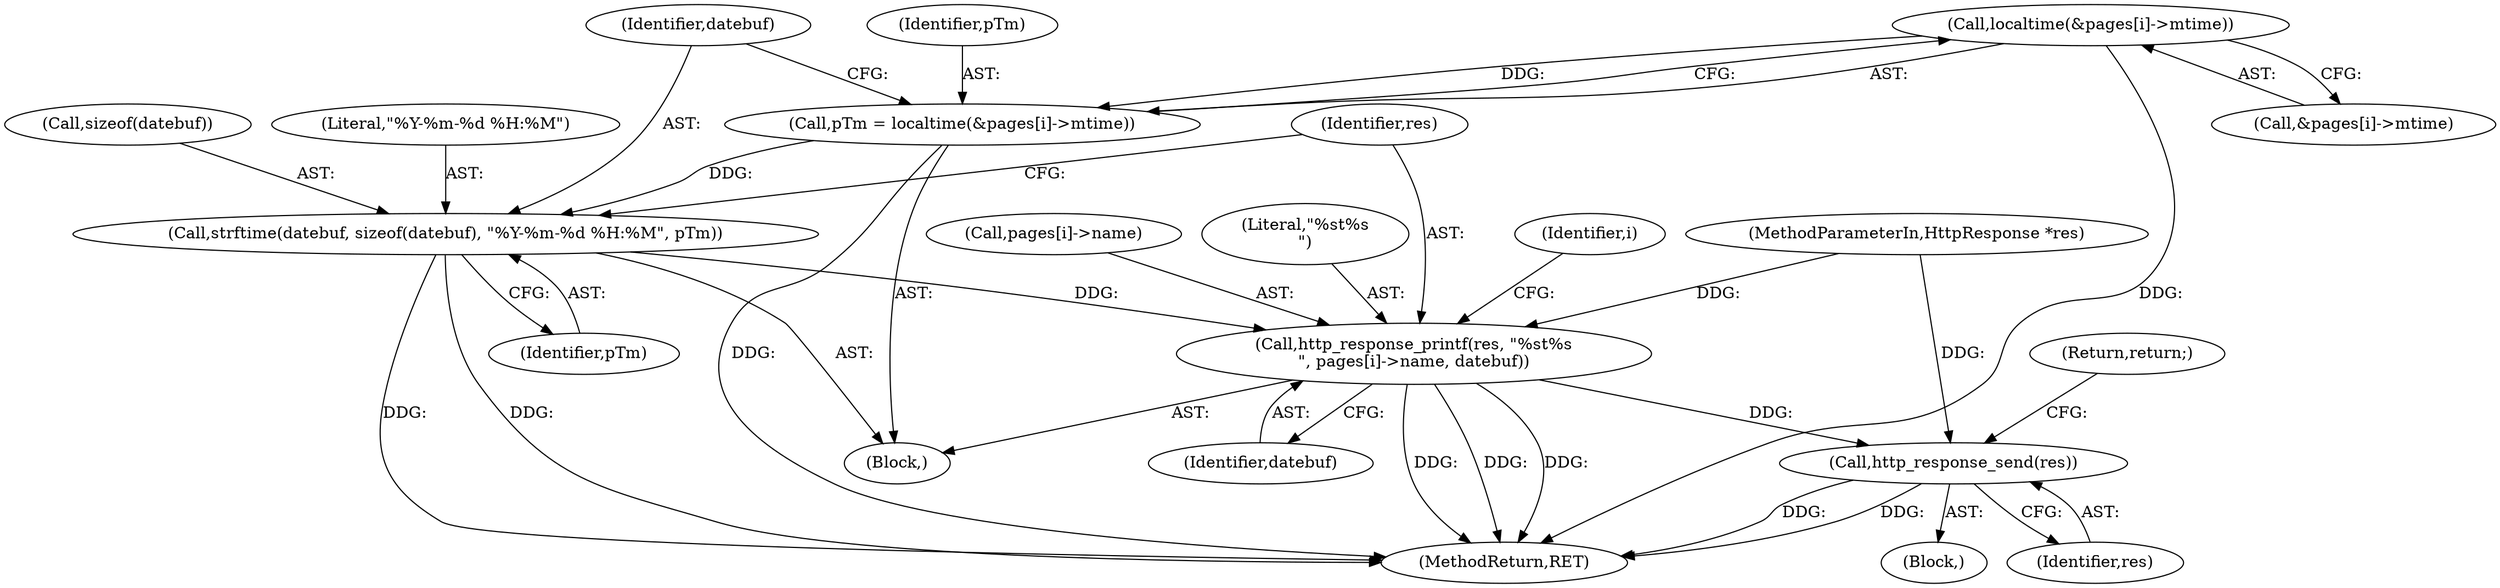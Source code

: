 digraph "0_didiwiki_5e5c796617e1712905dc5462b94bd5e6c08d15ea_0@array" {
"1000319" [label="(Call,localtime(&pages[i]->mtime))"];
"1000317" [label="(Call,pTm = localtime(&pages[i]->mtime))"];
"1000326" [label="(Call,strftime(datebuf, sizeof(datebuf), \"%Y-%m-%d %H:%M\", pTm))"];
"1000332" [label="(Call,http_response_printf(res, \"%s\t%s\n\", pages[i]->name, datebuf))"];
"1000341" [label="(Call,http_response_send(res))"];
"1000327" [label="(Identifier,datebuf)"];
"1000334" [label="(Literal,\"%s\t%s\n\")"];
"1000354" [label="(MethodReturn,RET)"];
"1000320" [label="(Call,&pages[i]->mtime)"];
"1000314" [label="(Block,)"];
"1000330" [label="(Literal,\"%Y-%m-%d %H:%M\")"];
"1000319" [label="(Call,localtime(&pages[i]->mtime))"];
"1000332" [label="(Call,http_response_printf(res, \"%s\t%s\n\", pages[i]->name, datebuf))"];
"1000317" [label="(Call,pTm = localtime(&pages[i]->mtime))"];
"1000331" [label="(Identifier,pTm)"];
"1000313" [label="(Identifier,i)"];
"1000340" [label="(Identifier,datebuf)"];
"1000342" [label="(Identifier,res)"];
"1000326" [label="(Call,strftime(datebuf, sizeof(datebuf), \"%Y-%m-%d %H:%M\", pTm))"];
"1000333" [label="(Identifier,res)"];
"1000102" [label="(MethodParameterIn,HttpResponse *res)"];
"1000341" [label="(Call,http_response_send(res))"];
"1000304" [label="(Block,)"];
"1000318" [label="(Identifier,pTm)"];
"1000328" [label="(Call,sizeof(datebuf))"];
"1000343" [label="(Return,return;)"];
"1000335" [label="(Call,pages[i]->name)"];
"1000319" -> "1000317"  [label="AST: "];
"1000319" -> "1000320"  [label="CFG: "];
"1000320" -> "1000319"  [label="AST: "];
"1000317" -> "1000319"  [label="CFG: "];
"1000319" -> "1000354"  [label="DDG: "];
"1000319" -> "1000317"  [label="DDG: "];
"1000317" -> "1000314"  [label="AST: "];
"1000318" -> "1000317"  [label="AST: "];
"1000327" -> "1000317"  [label="CFG: "];
"1000317" -> "1000354"  [label="DDG: "];
"1000317" -> "1000326"  [label="DDG: "];
"1000326" -> "1000314"  [label="AST: "];
"1000326" -> "1000331"  [label="CFG: "];
"1000327" -> "1000326"  [label="AST: "];
"1000328" -> "1000326"  [label="AST: "];
"1000330" -> "1000326"  [label="AST: "];
"1000331" -> "1000326"  [label="AST: "];
"1000333" -> "1000326"  [label="CFG: "];
"1000326" -> "1000354"  [label="DDG: "];
"1000326" -> "1000354"  [label="DDG: "];
"1000326" -> "1000332"  [label="DDG: "];
"1000332" -> "1000314"  [label="AST: "];
"1000332" -> "1000340"  [label="CFG: "];
"1000333" -> "1000332"  [label="AST: "];
"1000334" -> "1000332"  [label="AST: "];
"1000335" -> "1000332"  [label="AST: "];
"1000340" -> "1000332"  [label="AST: "];
"1000313" -> "1000332"  [label="CFG: "];
"1000332" -> "1000354"  [label="DDG: "];
"1000332" -> "1000354"  [label="DDG: "];
"1000332" -> "1000354"  [label="DDG: "];
"1000102" -> "1000332"  [label="DDG: "];
"1000332" -> "1000341"  [label="DDG: "];
"1000341" -> "1000304"  [label="AST: "];
"1000341" -> "1000342"  [label="CFG: "];
"1000342" -> "1000341"  [label="AST: "];
"1000343" -> "1000341"  [label="CFG: "];
"1000341" -> "1000354"  [label="DDG: "];
"1000341" -> "1000354"  [label="DDG: "];
"1000102" -> "1000341"  [label="DDG: "];
}
